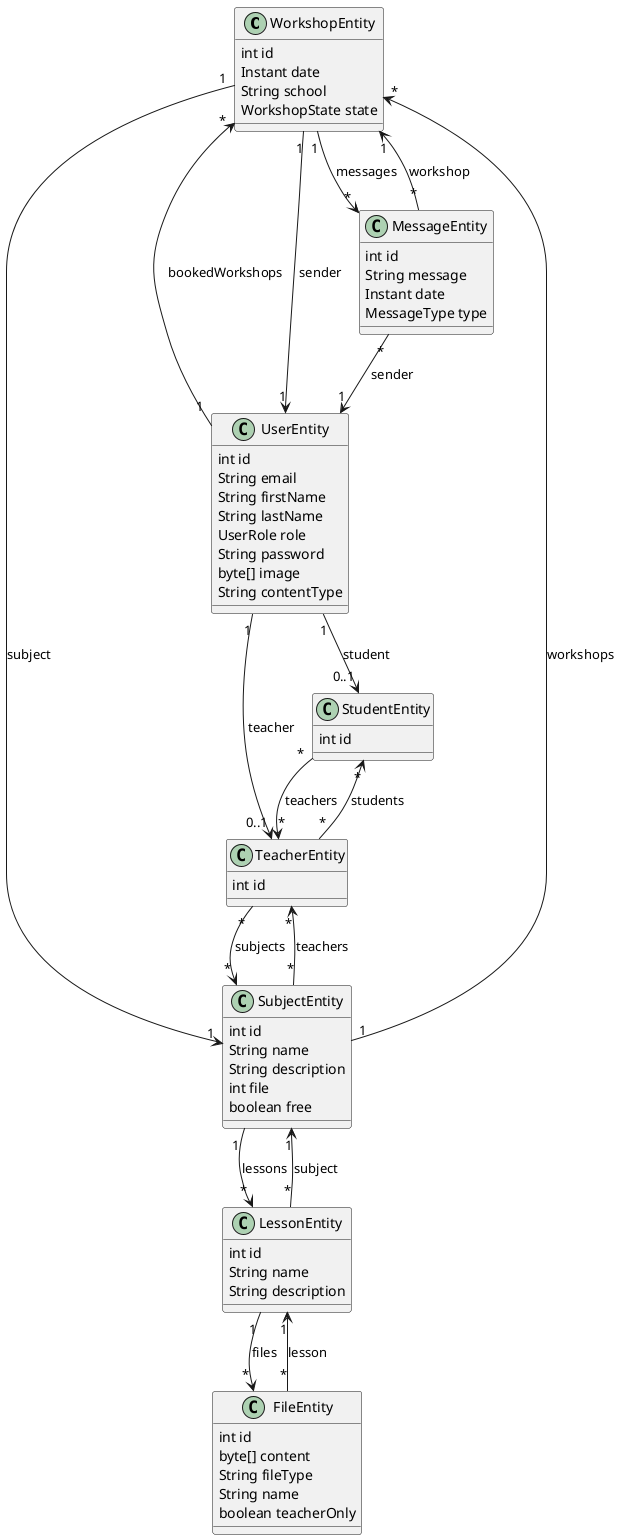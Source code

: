 @startuml
skinparam classAttributeIconSize 0

class WorkshopEntity {
    int id
    Instant date
    String school
    WorkshopState state
}

class UserEntity {
    int id
    String email
    String firstName
    String lastName
    UserRole role
    String password
    byte[] image
    String contentType
}

class TeacherEntity {
    int id
}

class StudentEntity {
    int id
}

class SubjectEntity {
    int id
    String name
    String description
    int file
    boolean free
}

class MessageEntity {
    int id
    String message
    Instant date
    MessageType type
}

class LessonEntity {
    int id
    String name
    String description
}

class FileEntity {
    int id
    byte[] content
    String fileType
    String name
    boolean teacherOnly
}

WorkshopEntity "1" --> "1" SubjectEntity : subject
WorkshopEntity "1" --> "1" UserEntity : sender
WorkshopEntity "1" --> "*" MessageEntity : messages

MessageEntity "*" --> "1" UserEntity : sender
MessageEntity "*" --> "1" WorkshopEntity : workshop

UserEntity "1" --> "0..1" TeacherEntity : teacher
UserEntity "1" --> "0..1" StudentEntity : student
UserEntity "1" --> "*" WorkshopEntity : bookedWorkshops

SubjectEntity "1" --> "*" LessonEntity : lessons
SubjectEntity "1" --> "*" WorkshopEntity : workshops
SubjectEntity "*" --> "*" TeacherEntity : teachers

StudentEntity "*" --> "*" TeacherEntity : teachers

TeacherEntity "*" --> "*" StudentEntity : students
TeacherEntity "*" --> "*" SubjectEntity : subjects

LessonEntity "1" --> "*" FileEntity : files
LessonEntity "*" --> "1" SubjectEntity : subject

FileEntity "*" --> "1" LessonEntity : lesson

@enduml

